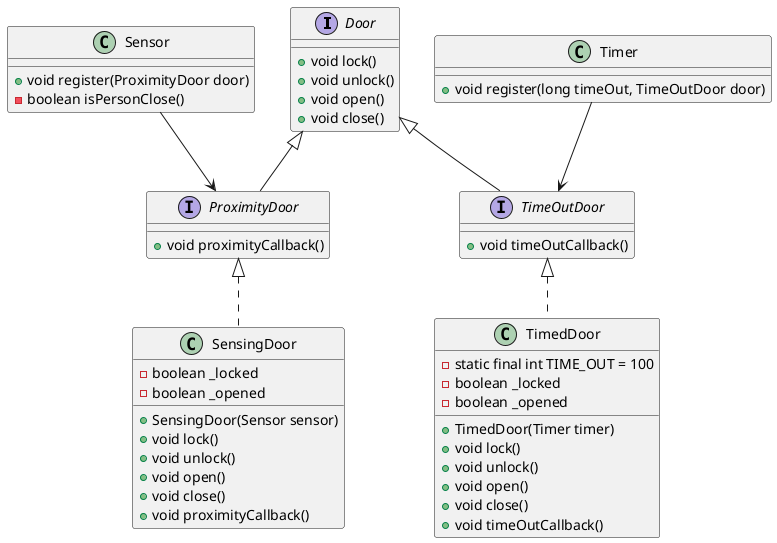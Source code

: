 @startuml isp
interface Door {
  +void lock()
  +void unlock()
  +void open()
  +void close()
}

interface ProximityDoor extends Door {
  +void proximityCallback()
}

interface TimeOutDoor extends Door {
  +void timeOutCallback()
}

class SensingDoor implements ProximityDoor {
  -boolean _locked
  -boolean _opened

  +SensingDoor(Sensor sensor)
  +void lock()
  +void unlock()
  +void open()
  +void close()
  +void proximityCallback()
}

class TimedDoor implements TimeOutDoor {
  -static final int TIME_OUT = 100
  -boolean _locked
  -boolean _opened

  +TimedDoor(Timer timer)
  +void lock()
  +void unlock()
  +void open()
  +void close()
  +void timeOutCallback()
}

class Sensor {
  +void register(ProximityDoor door)
  -boolean isPersonClose()
}

class Timer {
  +void register(long timeOut, TimeOutDoor door)
}

Sensor --> ProximityDoor
Timer --> TimeOutDoor
@enduml
